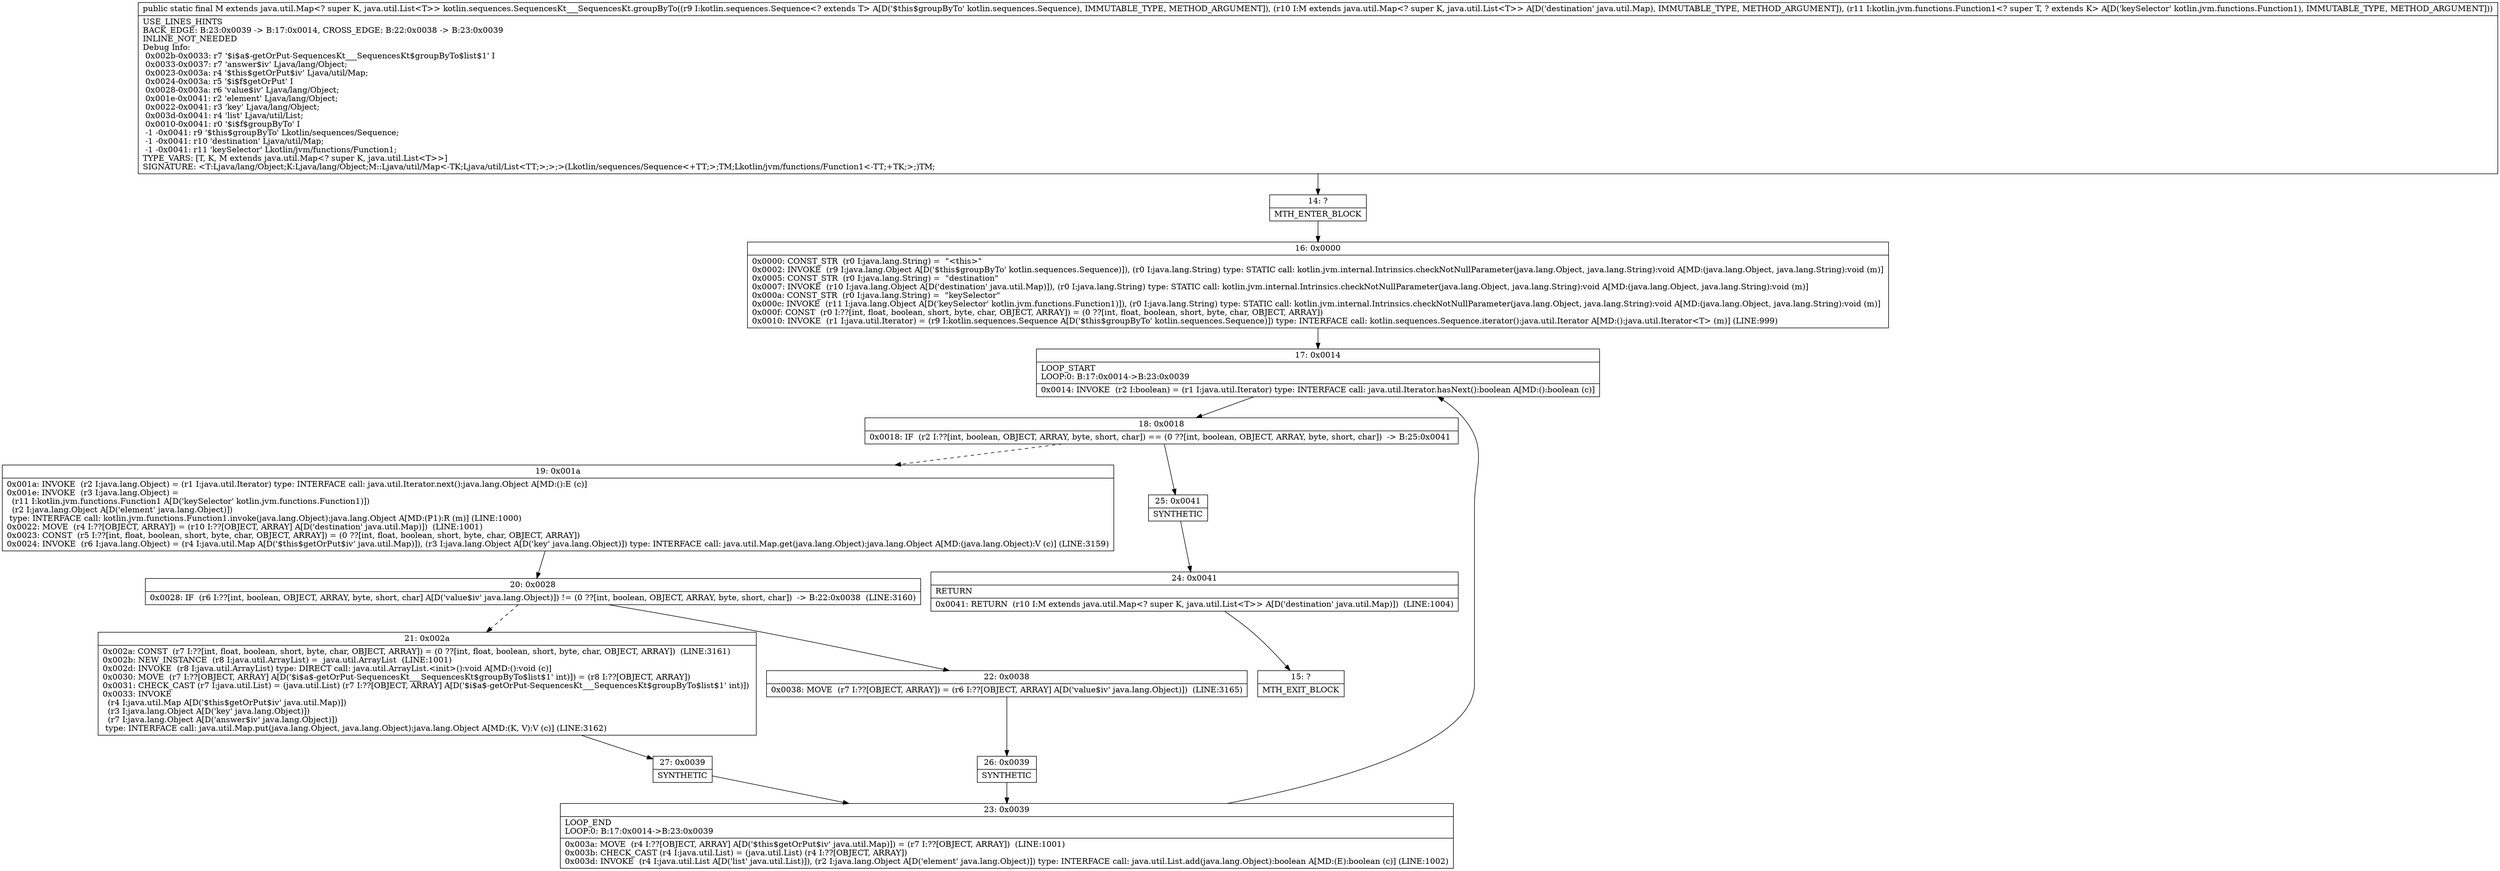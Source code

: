 digraph "CFG forkotlin.sequences.SequencesKt___SequencesKt.groupByTo(Lkotlin\/sequences\/Sequence;Ljava\/util\/Map;Lkotlin\/jvm\/functions\/Function1;)Ljava\/util\/Map;" {
Node_14 [shape=record,label="{14\:\ ?|MTH_ENTER_BLOCK\l}"];
Node_16 [shape=record,label="{16\:\ 0x0000|0x0000: CONST_STR  (r0 I:java.lang.String) =  \"\<this\>\" \l0x0002: INVOKE  (r9 I:java.lang.Object A[D('$this$groupByTo' kotlin.sequences.Sequence)]), (r0 I:java.lang.String) type: STATIC call: kotlin.jvm.internal.Intrinsics.checkNotNullParameter(java.lang.Object, java.lang.String):void A[MD:(java.lang.Object, java.lang.String):void (m)]\l0x0005: CONST_STR  (r0 I:java.lang.String) =  \"destination\" \l0x0007: INVOKE  (r10 I:java.lang.Object A[D('destination' java.util.Map)]), (r0 I:java.lang.String) type: STATIC call: kotlin.jvm.internal.Intrinsics.checkNotNullParameter(java.lang.Object, java.lang.String):void A[MD:(java.lang.Object, java.lang.String):void (m)]\l0x000a: CONST_STR  (r0 I:java.lang.String) =  \"keySelector\" \l0x000c: INVOKE  (r11 I:java.lang.Object A[D('keySelector' kotlin.jvm.functions.Function1)]), (r0 I:java.lang.String) type: STATIC call: kotlin.jvm.internal.Intrinsics.checkNotNullParameter(java.lang.Object, java.lang.String):void A[MD:(java.lang.Object, java.lang.String):void (m)]\l0x000f: CONST  (r0 I:??[int, float, boolean, short, byte, char, OBJECT, ARRAY]) = (0 ??[int, float, boolean, short, byte, char, OBJECT, ARRAY]) \l0x0010: INVOKE  (r1 I:java.util.Iterator) = (r9 I:kotlin.sequences.Sequence A[D('$this$groupByTo' kotlin.sequences.Sequence)]) type: INTERFACE call: kotlin.sequences.Sequence.iterator():java.util.Iterator A[MD:():java.util.Iterator\<T\> (m)] (LINE:999)\l}"];
Node_17 [shape=record,label="{17\:\ 0x0014|LOOP_START\lLOOP:0: B:17:0x0014\-\>B:23:0x0039\l|0x0014: INVOKE  (r2 I:boolean) = (r1 I:java.util.Iterator) type: INTERFACE call: java.util.Iterator.hasNext():boolean A[MD:():boolean (c)]\l}"];
Node_18 [shape=record,label="{18\:\ 0x0018|0x0018: IF  (r2 I:??[int, boolean, OBJECT, ARRAY, byte, short, char]) == (0 ??[int, boolean, OBJECT, ARRAY, byte, short, char])  \-\> B:25:0x0041 \l}"];
Node_19 [shape=record,label="{19\:\ 0x001a|0x001a: INVOKE  (r2 I:java.lang.Object) = (r1 I:java.util.Iterator) type: INTERFACE call: java.util.Iterator.next():java.lang.Object A[MD:():E (c)]\l0x001e: INVOKE  (r3 I:java.lang.Object) = \l  (r11 I:kotlin.jvm.functions.Function1 A[D('keySelector' kotlin.jvm.functions.Function1)])\l  (r2 I:java.lang.Object A[D('element' java.lang.Object)])\l type: INTERFACE call: kotlin.jvm.functions.Function1.invoke(java.lang.Object):java.lang.Object A[MD:(P1):R (m)] (LINE:1000)\l0x0022: MOVE  (r4 I:??[OBJECT, ARRAY]) = (r10 I:??[OBJECT, ARRAY] A[D('destination' java.util.Map)])  (LINE:1001)\l0x0023: CONST  (r5 I:??[int, float, boolean, short, byte, char, OBJECT, ARRAY]) = (0 ??[int, float, boolean, short, byte, char, OBJECT, ARRAY]) \l0x0024: INVOKE  (r6 I:java.lang.Object) = (r4 I:java.util.Map A[D('$this$getOrPut$iv' java.util.Map)]), (r3 I:java.lang.Object A[D('key' java.lang.Object)]) type: INTERFACE call: java.util.Map.get(java.lang.Object):java.lang.Object A[MD:(java.lang.Object):V (c)] (LINE:3159)\l}"];
Node_20 [shape=record,label="{20\:\ 0x0028|0x0028: IF  (r6 I:??[int, boolean, OBJECT, ARRAY, byte, short, char] A[D('value$iv' java.lang.Object)]) != (0 ??[int, boolean, OBJECT, ARRAY, byte, short, char])  \-\> B:22:0x0038  (LINE:3160)\l}"];
Node_21 [shape=record,label="{21\:\ 0x002a|0x002a: CONST  (r7 I:??[int, float, boolean, short, byte, char, OBJECT, ARRAY]) = (0 ??[int, float, boolean, short, byte, char, OBJECT, ARRAY])  (LINE:3161)\l0x002b: NEW_INSTANCE  (r8 I:java.util.ArrayList) =  java.util.ArrayList  (LINE:1001)\l0x002d: INVOKE  (r8 I:java.util.ArrayList) type: DIRECT call: java.util.ArrayList.\<init\>():void A[MD:():void (c)]\l0x0030: MOVE  (r7 I:??[OBJECT, ARRAY] A[D('$i$a$\-getOrPut\-SequencesKt___SequencesKt$groupByTo$list$1' int)]) = (r8 I:??[OBJECT, ARRAY]) \l0x0031: CHECK_CAST (r7 I:java.util.List) = (java.util.List) (r7 I:??[OBJECT, ARRAY] A[D('$i$a$\-getOrPut\-SequencesKt___SequencesKt$groupByTo$list$1' int)]) \l0x0033: INVOKE  \l  (r4 I:java.util.Map A[D('$this$getOrPut$iv' java.util.Map)])\l  (r3 I:java.lang.Object A[D('key' java.lang.Object)])\l  (r7 I:java.lang.Object A[D('answer$iv' java.lang.Object)])\l type: INTERFACE call: java.util.Map.put(java.lang.Object, java.lang.Object):java.lang.Object A[MD:(K, V):V (c)] (LINE:3162)\l}"];
Node_27 [shape=record,label="{27\:\ 0x0039|SYNTHETIC\l}"];
Node_23 [shape=record,label="{23\:\ 0x0039|LOOP_END\lLOOP:0: B:17:0x0014\-\>B:23:0x0039\l|0x003a: MOVE  (r4 I:??[OBJECT, ARRAY] A[D('$this$getOrPut$iv' java.util.Map)]) = (r7 I:??[OBJECT, ARRAY])  (LINE:1001)\l0x003b: CHECK_CAST (r4 I:java.util.List) = (java.util.List) (r4 I:??[OBJECT, ARRAY]) \l0x003d: INVOKE  (r4 I:java.util.List A[D('list' java.util.List)]), (r2 I:java.lang.Object A[D('element' java.lang.Object)]) type: INTERFACE call: java.util.List.add(java.lang.Object):boolean A[MD:(E):boolean (c)] (LINE:1002)\l}"];
Node_22 [shape=record,label="{22\:\ 0x0038|0x0038: MOVE  (r7 I:??[OBJECT, ARRAY]) = (r6 I:??[OBJECT, ARRAY] A[D('value$iv' java.lang.Object)])  (LINE:3165)\l}"];
Node_26 [shape=record,label="{26\:\ 0x0039|SYNTHETIC\l}"];
Node_25 [shape=record,label="{25\:\ 0x0041|SYNTHETIC\l}"];
Node_24 [shape=record,label="{24\:\ 0x0041|RETURN\l|0x0041: RETURN  (r10 I:M extends java.util.Map\<? super K, java.util.List\<T\>\> A[D('destination' java.util.Map)])  (LINE:1004)\l}"];
Node_15 [shape=record,label="{15\:\ ?|MTH_EXIT_BLOCK\l}"];
MethodNode[shape=record,label="{public static final M extends java.util.Map\<? super K, java.util.List\<T\>\> kotlin.sequences.SequencesKt___SequencesKt.groupByTo((r9 I:kotlin.sequences.Sequence\<? extends T\> A[D('$this$groupByTo' kotlin.sequences.Sequence), IMMUTABLE_TYPE, METHOD_ARGUMENT]), (r10 I:M extends java.util.Map\<? super K, java.util.List\<T\>\> A[D('destination' java.util.Map), IMMUTABLE_TYPE, METHOD_ARGUMENT]), (r11 I:kotlin.jvm.functions.Function1\<? super T, ? extends K\> A[D('keySelector' kotlin.jvm.functions.Function1), IMMUTABLE_TYPE, METHOD_ARGUMENT]))  | USE_LINES_HINTS\lBACK_EDGE: B:23:0x0039 \-\> B:17:0x0014, CROSS_EDGE: B:22:0x0038 \-\> B:23:0x0039\lINLINE_NOT_NEEDED\lDebug Info:\l  0x002b\-0x0033: r7 '$i$a$\-getOrPut\-SequencesKt___SequencesKt$groupByTo$list$1' I\l  0x0033\-0x0037: r7 'answer$iv' Ljava\/lang\/Object;\l  0x0023\-0x003a: r4 '$this$getOrPut$iv' Ljava\/util\/Map;\l  0x0024\-0x003a: r5 '$i$f$getOrPut' I\l  0x0028\-0x003a: r6 'value$iv' Ljava\/lang\/Object;\l  0x001e\-0x0041: r2 'element' Ljava\/lang\/Object;\l  0x0022\-0x0041: r3 'key' Ljava\/lang\/Object;\l  0x003d\-0x0041: r4 'list' Ljava\/util\/List;\l  0x0010\-0x0041: r0 '$i$f$groupByTo' I\l  \-1 \-0x0041: r9 '$this$groupByTo' Lkotlin\/sequences\/Sequence;\l  \-1 \-0x0041: r10 'destination' Ljava\/util\/Map;\l  \-1 \-0x0041: r11 'keySelector' Lkotlin\/jvm\/functions\/Function1;\lTYPE_VARS: [T, K, M extends java.util.Map\<? super K, java.util.List\<T\>\>]\lSIGNATURE: \<T:Ljava\/lang\/Object;K:Ljava\/lang\/Object;M::Ljava\/util\/Map\<\-TK;Ljava\/util\/List\<TT;\>;\>;\>(Lkotlin\/sequences\/Sequence\<+TT;\>;TM;Lkotlin\/jvm\/functions\/Function1\<\-TT;+TK;\>;)TM;\l}"];
MethodNode -> Node_14;Node_14 -> Node_16;
Node_16 -> Node_17;
Node_17 -> Node_18;
Node_18 -> Node_19[style=dashed];
Node_18 -> Node_25;
Node_19 -> Node_20;
Node_20 -> Node_21[style=dashed];
Node_20 -> Node_22;
Node_21 -> Node_27;
Node_27 -> Node_23;
Node_23 -> Node_17;
Node_22 -> Node_26;
Node_26 -> Node_23;
Node_25 -> Node_24;
Node_24 -> Node_15;
}

